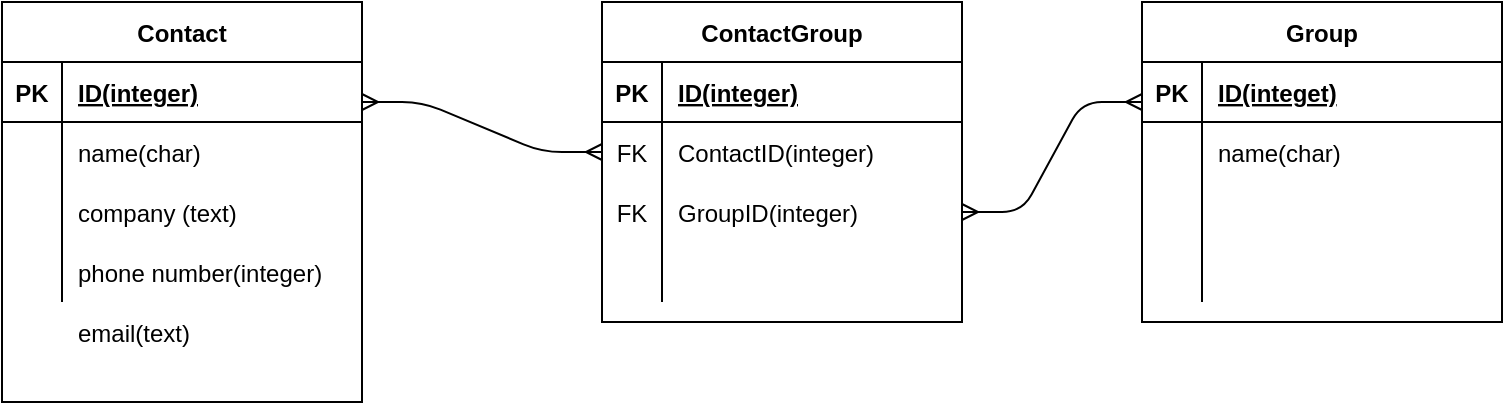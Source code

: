 <mxfile version="14.3.1" type="github">
  <diagram id="73qHyxs_HKvObAy5EpFi" name="Page-1">
    <mxGraphModel dx="1102" dy="611" grid="1" gridSize="10" guides="1" tooltips="1" connect="1" arrows="1" fold="1" page="1" pageScale="1" pageWidth="850" pageHeight="1100" math="0" shadow="0">
      <root>
        <mxCell id="0" />
        <mxCell id="1" parent="0" />
        <mxCell id="Bf_tDB9A9lp_U6bgwQCu-1" value="Contact" style="shape=table;startSize=30;container=1;collapsible=1;childLayout=tableLayout;fixedRows=1;rowLines=0;fontStyle=1;align=center;resizeLast=1;" vertex="1" parent="1">
          <mxGeometry x="60" y="70" width="180" height="200" as="geometry" />
        </mxCell>
        <mxCell id="Bf_tDB9A9lp_U6bgwQCu-2" value="" style="shape=partialRectangle;collapsible=0;dropTarget=0;pointerEvents=0;fillColor=none;top=0;left=0;bottom=1;right=0;points=[[0,0.5],[1,0.5]];portConstraint=eastwest;" vertex="1" parent="Bf_tDB9A9lp_U6bgwQCu-1">
          <mxGeometry y="30" width="180" height="30" as="geometry" />
        </mxCell>
        <mxCell id="Bf_tDB9A9lp_U6bgwQCu-3" value="PK" style="shape=partialRectangle;connectable=0;fillColor=none;top=0;left=0;bottom=0;right=0;fontStyle=1;overflow=hidden;" vertex="1" parent="Bf_tDB9A9lp_U6bgwQCu-2">
          <mxGeometry width="30" height="30" as="geometry" />
        </mxCell>
        <mxCell id="Bf_tDB9A9lp_U6bgwQCu-4" value="ID(integer)" style="shape=partialRectangle;connectable=0;fillColor=none;top=0;left=0;bottom=0;right=0;align=left;spacingLeft=6;fontStyle=5;overflow=hidden;" vertex="1" parent="Bf_tDB9A9lp_U6bgwQCu-2">
          <mxGeometry x="30" width="150" height="30" as="geometry" />
        </mxCell>
        <mxCell id="Bf_tDB9A9lp_U6bgwQCu-5" value="" style="shape=partialRectangle;collapsible=0;dropTarget=0;pointerEvents=0;fillColor=none;top=0;left=0;bottom=0;right=0;points=[[0,0.5],[1,0.5]];portConstraint=eastwest;" vertex="1" parent="Bf_tDB9A9lp_U6bgwQCu-1">
          <mxGeometry y="60" width="180" height="30" as="geometry" />
        </mxCell>
        <mxCell id="Bf_tDB9A9lp_U6bgwQCu-6" value="" style="shape=partialRectangle;connectable=0;fillColor=none;top=0;left=0;bottom=0;right=0;editable=1;overflow=hidden;" vertex="1" parent="Bf_tDB9A9lp_U6bgwQCu-5">
          <mxGeometry width="30" height="30" as="geometry" />
        </mxCell>
        <mxCell id="Bf_tDB9A9lp_U6bgwQCu-7" value="name(char)" style="shape=partialRectangle;connectable=0;fillColor=none;top=0;left=0;bottom=0;right=0;align=left;spacingLeft=6;overflow=hidden;" vertex="1" parent="Bf_tDB9A9lp_U6bgwQCu-5">
          <mxGeometry x="30" width="150" height="30" as="geometry" />
        </mxCell>
        <mxCell id="Bf_tDB9A9lp_U6bgwQCu-8" value="" style="shape=partialRectangle;collapsible=0;dropTarget=0;pointerEvents=0;fillColor=none;top=0;left=0;bottom=0;right=0;points=[[0,0.5],[1,0.5]];portConstraint=eastwest;" vertex="1" parent="Bf_tDB9A9lp_U6bgwQCu-1">
          <mxGeometry y="90" width="180" height="30" as="geometry" />
        </mxCell>
        <mxCell id="Bf_tDB9A9lp_U6bgwQCu-9" value="" style="shape=partialRectangle;connectable=0;fillColor=none;top=0;left=0;bottom=0;right=0;editable=1;overflow=hidden;" vertex="1" parent="Bf_tDB9A9lp_U6bgwQCu-8">
          <mxGeometry width="30" height="30" as="geometry" />
        </mxCell>
        <mxCell id="Bf_tDB9A9lp_U6bgwQCu-10" value="company (text)" style="shape=partialRectangle;connectable=0;fillColor=none;top=0;left=0;bottom=0;right=0;align=left;spacingLeft=6;overflow=hidden;" vertex="1" parent="Bf_tDB9A9lp_U6bgwQCu-8">
          <mxGeometry x="30" width="150" height="30" as="geometry" />
        </mxCell>
        <mxCell id="Bf_tDB9A9lp_U6bgwQCu-11" value="" style="shape=partialRectangle;collapsible=0;dropTarget=0;pointerEvents=0;fillColor=none;top=0;left=0;bottom=0;right=0;points=[[0,0.5],[1,0.5]];portConstraint=eastwest;" vertex="1" parent="Bf_tDB9A9lp_U6bgwQCu-1">
          <mxGeometry y="120" width="180" height="30" as="geometry" />
        </mxCell>
        <mxCell id="Bf_tDB9A9lp_U6bgwQCu-12" value="" style="shape=partialRectangle;connectable=0;fillColor=none;top=0;left=0;bottom=0;right=0;editable=1;overflow=hidden;" vertex="1" parent="Bf_tDB9A9lp_U6bgwQCu-11">
          <mxGeometry width="30" height="30" as="geometry" />
        </mxCell>
        <mxCell id="Bf_tDB9A9lp_U6bgwQCu-13" value="phone number(integer)" style="shape=partialRectangle;connectable=0;fillColor=none;top=0;left=0;bottom=0;right=0;align=left;spacingLeft=6;overflow=hidden;" vertex="1" parent="Bf_tDB9A9lp_U6bgwQCu-11">
          <mxGeometry x="30" width="150" height="30" as="geometry" />
        </mxCell>
        <mxCell id="Bf_tDB9A9lp_U6bgwQCu-14" value="" style="shape=partialRectangle;collapsible=0;dropTarget=0;pointerEvents=0;fillColor=none;top=0;left=0;bottom=0;right=0;points=[[0,0.5],[1,0.5]];portConstraint=eastwest;" vertex="1" parent="1">
          <mxGeometry x="60" y="220" width="180" height="30" as="geometry" />
        </mxCell>
        <mxCell id="Bf_tDB9A9lp_U6bgwQCu-15" value="" style="shape=partialRectangle;connectable=0;fillColor=none;top=0;left=0;bottom=0;right=0;editable=1;overflow=hidden;" vertex="1" parent="Bf_tDB9A9lp_U6bgwQCu-14">
          <mxGeometry width="30" height="30" as="geometry" />
        </mxCell>
        <mxCell id="Bf_tDB9A9lp_U6bgwQCu-16" value="email(text)" style="shape=partialRectangle;connectable=0;fillColor=none;top=0;left=0;bottom=0;right=0;align=left;spacingLeft=6;overflow=hidden;" vertex="1" parent="Bf_tDB9A9lp_U6bgwQCu-14">
          <mxGeometry x="30" width="150" height="30" as="geometry" />
        </mxCell>
        <mxCell id="Bf_tDB9A9lp_U6bgwQCu-17" value="ContactGroup" style="shape=table;startSize=30;container=1;collapsible=1;childLayout=tableLayout;fixedRows=1;rowLines=0;fontStyle=1;align=center;resizeLast=1;" vertex="1" parent="1">
          <mxGeometry x="360" y="70" width="180" height="160" as="geometry" />
        </mxCell>
        <mxCell id="Bf_tDB9A9lp_U6bgwQCu-18" value="" style="shape=partialRectangle;collapsible=0;dropTarget=0;pointerEvents=0;fillColor=none;top=0;left=0;bottom=1;right=0;points=[[0,0.5],[1,0.5]];portConstraint=eastwest;" vertex="1" parent="Bf_tDB9A9lp_U6bgwQCu-17">
          <mxGeometry y="30" width="180" height="30" as="geometry" />
        </mxCell>
        <mxCell id="Bf_tDB9A9lp_U6bgwQCu-19" value="PK" style="shape=partialRectangle;connectable=0;fillColor=none;top=0;left=0;bottom=0;right=0;fontStyle=1;overflow=hidden;" vertex="1" parent="Bf_tDB9A9lp_U6bgwQCu-18">
          <mxGeometry width="30" height="30" as="geometry" />
        </mxCell>
        <mxCell id="Bf_tDB9A9lp_U6bgwQCu-20" value="ID(integer)" style="shape=partialRectangle;connectable=0;fillColor=none;top=0;left=0;bottom=0;right=0;align=left;spacingLeft=6;fontStyle=5;overflow=hidden;" vertex="1" parent="Bf_tDB9A9lp_U6bgwQCu-18">
          <mxGeometry x="30" width="150" height="30" as="geometry" />
        </mxCell>
        <mxCell id="Bf_tDB9A9lp_U6bgwQCu-21" value="" style="shape=partialRectangle;collapsible=0;dropTarget=0;pointerEvents=0;fillColor=none;top=0;left=0;bottom=0;right=0;points=[[0,0.5],[1,0.5]];portConstraint=eastwest;" vertex="1" parent="Bf_tDB9A9lp_U6bgwQCu-17">
          <mxGeometry y="60" width="180" height="30" as="geometry" />
        </mxCell>
        <mxCell id="Bf_tDB9A9lp_U6bgwQCu-22" value="FK" style="shape=partialRectangle;connectable=0;fillColor=none;top=0;left=0;bottom=0;right=0;editable=1;overflow=hidden;" vertex="1" parent="Bf_tDB9A9lp_U6bgwQCu-21">
          <mxGeometry width="30" height="30" as="geometry" />
        </mxCell>
        <mxCell id="Bf_tDB9A9lp_U6bgwQCu-23" value="ContactID(integer)" style="shape=partialRectangle;connectable=0;fillColor=none;top=0;left=0;bottom=0;right=0;align=left;spacingLeft=6;overflow=hidden;" vertex="1" parent="Bf_tDB9A9lp_U6bgwQCu-21">
          <mxGeometry x="30" width="150" height="30" as="geometry" />
        </mxCell>
        <mxCell id="Bf_tDB9A9lp_U6bgwQCu-24" value="" style="shape=partialRectangle;collapsible=0;dropTarget=0;pointerEvents=0;fillColor=none;top=0;left=0;bottom=0;right=0;points=[[0,0.5],[1,0.5]];portConstraint=eastwest;" vertex="1" parent="Bf_tDB9A9lp_U6bgwQCu-17">
          <mxGeometry y="90" width="180" height="30" as="geometry" />
        </mxCell>
        <mxCell id="Bf_tDB9A9lp_U6bgwQCu-25" value="FK" style="shape=partialRectangle;connectable=0;fillColor=none;top=0;left=0;bottom=0;right=0;editable=1;overflow=hidden;" vertex="1" parent="Bf_tDB9A9lp_U6bgwQCu-24">
          <mxGeometry width="30" height="30" as="geometry" />
        </mxCell>
        <mxCell id="Bf_tDB9A9lp_U6bgwQCu-26" value="GroupID(integer)" style="shape=partialRectangle;connectable=0;fillColor=none;top=0;left=0;bottom=0;right=0;align=left;spacingLeft=6;overflow=hidden;" vertex="1" parent="Bf_tDB9A9lp_U6bgwQCu-24">
          <mxGeometry x="30" width="150" height="30" as="geometry" />
        </mxCell>
        <mxCell id="Bf_tDB9A9lp_U6bgwQCu-27" value="" style="shape=partialRectangle;collapsible=0;dropTarget=0;pointerEvents=0;fillColor=none;top=0;left=0;bottom=0;right=0;points=[[0,0.5],[1,0.5]];portConstraint=eastwest;" vertex="1" parent="Bf_tDB9A9lp_U6bgwQCu-17">
          <mxGeometry y="120" width="180" height="30" as="geometry" />
        </mxCell>
        <mxCell id="Bf_tDB9A9lp_U6bgwQCu-28" value="" style="shape=partialRectangle;connectable=0;fillColor=none;top=0;left=0;bottom=0;right=0;editable=1;overflow=hidden;" vertex="1" parent="Bf_tDB9A9lp_U6bgwQCu-27">
          <mxGeometry width="30" height="30" as="geometry" />
        </mxCell>
        <mxCell id="Bf_tDB9A9lp_U6bgwQCu-29" value="" style="shape=partialRectangle;connectable=0;fillColor=none;top=0;left=0;bottom=0;right=0;align=left;spacingLeft=6;overflow=hidden;" vertex="1" parent="Bf_tDB9A9lp_U6bgwQCu-27">
          <mxGeometry x="30" width="150" height="30" as="geometry" />
        </mxCell>
        <mxCell id="Bf_tDB9A9lp_U6bgwQCu-30" value="Group" style="shape=table;startSize=30;container=1;collapsible=1;childLayout=tableLayout;fixedRows=1;rowLines=0;fontStyle=1;align=center;resizeLast=1;" vertex="1" parent="1">
          <mxGeometry x="630" y="70" width="180" height="160" as="geometry" />
        </mxCell>
        <mxCell id="Bf_tDB9A9lp_U6bgwQCu-31" value="" style="shape=partialRectangle;collapsible=0;dropTarget=0;pointerEvents=0;fillColor=none;top=0;left=0;bottom=1;right=0;points=[[0,0.5],[1,0.5]];portConstraint=eastwest;" vertex="1" parent="Bf_tDB9A9lp_U6bgwQCu-30">
          <mxGeometry y="30" width="180" height="30" as="geometry" />
        </mxCell>
        <mxCell id="Bf_tDB9A9lp_U6bgwQCu-32" value="PK" style="shape=partialRectangle;connectable=0;fillColor=none;top=0;left=0;bottom=0;right=0;fontStyle=1;overflow=hidden;" vertex="1" parent="Bf_tDB9A9lp_U6bgwQCu-31">
          <mxGeometry width="30" height="30" as="geometry" />
        </mxCell>
        <mxCell id="Bf_tDB9A9lp_U6bgwQCu-33" value="ID(integet)" style="shape=partialRectangle;connectable=0;fillColor=none;top=0;left=0;bottom=0;right=0;align=left;spacingLeft=6;fontStyle=5;overflow=hidden;" vertex="1" parent="Bf_tDB9A9lp_U6bgwQCu-31">
          <mxGeometry x="30" width="150" height="30" as="geometry" />
        </mxCell>
        <mxCell id="Bf_tDB9A9lp_U6bgwQCu-34" value="" style="shape=partialRectangle;collapsible=0;dropTarget=0;pointerEvents=0;fillColor=none;top=0;left=0;bottom=0;right=0;points=[[0,0.5],[1,0.5]];portConstraint=eastwest;" vertex="1" parent="Bf_tDB9A9lp_U6bgwQCu-30">
          <mxGeometry y="60" width="180" height="30" as="geometry" />
        </mxCell>
        <mxCell id="Bf_tDB9A9lp_U6bgwQCu-35" value="" style="shape=partialRectangle;connectable=0;fillColor=none;top=0;left=0;bottom=0;right=0;editable=1;overflow=hidden;" vertex="1" parent="Bf_tDB9A9lp_U6bgwQCu-34">
          <mxGeometry width="30" height="30" as="geometry" />
        </mxCell>
        <mxCell id="Bf_tDB9A9lp_U6bgwQCu-36" value="name(char)" style="shape=partialRectangle;connectable=0;fillColor=none;top=0;left=0;bottom=0;right=0;align=left;spacingLeft=6;overflow=hidden;" vertex="1" parent="Bf_tDB9A9lp_U6bgwQCu-34">
          <mxGeometry x="30" width="150" height="30" as="geometry" />
        </mxCell>
        <mxCell id="Bf_tDB9A9lp_U6bgwQCu-37" value="" style="shape=partialRectangle;collapsible=0;dropTarget=0;pointerEvents=0;fillColor=none;top=0;left=0;bottom=0;right=0;points=[[0,0.5],[1,0.5]];portConstraint=eastwest;" vertex="1" parent="Bf_tDB9A9lp_U6bgwQCu-30">
          <mxGeometry y="90" width="180" height="30" as="geometry" />
        </mxCell>
        <mxCell id="Bf_tDB9A9lp_U6bgwQCu-38" value="" style="shape=partialRectangle;connectable=0;fillColor=none;top=0;left=0;bottom=0;right=0;editable=1;overflow=hidden;" vertex="1" parent="Bf_tDB9A9lp_U6bgwQCu-37">
          <mxGeometry width="30" height="30" as="geometry" />
        </mxCell>
        <mxCell id="Bf_tDB9A9lp_U6bgwQCu-39" value="" style="shape=partialRectangle;connectable=0;fillColor=none;top=0;left=0;bottom=0;right=0;align=left;spacingLeft=6;overflow=hidden;" vertex="1" parent="Bf_tDB9A9lp_U6bgwQCu-37">
          <mxGeometry x="30" width="150" height="30" as="geometry" />
        </mxCell>
        <mxCell id="Bf_tDB9A9lp_U6bgwQCu-40" value="" style="shape=partialRectangle;collapsible=0;dropTarget=0;pointerEvents=0;fillColor=none;top=0;left=0;bottom=0;right=0;points=[[0,0.5],[1,0.5]];portConstraint=eastwest;" vertex="1" parent="Bf_tDB9A9lp_U6bgwQCu-30">
          <mxGeometry y="120" width="180" height="30" as="geometry" />
        </mxCell>
        <mxCell id="Bf_tDB9A9lp_U6bgwQCu-41" value="" style="shape=partialRectangle;connectable=0;fillColor=none;top=0;left=0;bottom=0;right=0;editable=1;overflow=hidden;" vertex="1" parent="Bf_tDB9A9lp_U6bgwQCu-40">
          <mxGeometry width="30" height="30" as="geometry" />
        </mxCell>
        <mxCell id="Bf_tDB9A9lp_U6bgwQCu-42" value="" style="shape=partialRectangle;connectable=0;fillColor=none;top=0;left=0;bottom=0;right=0;align=left;spacingLeft=6;overflow=hidden;" vertex="1" parent="Bf_tDB9A9lp_U6bgwQCu-40">
          <mxGeometry x="30" width="150" height="30" as="geometry" />
        </mxCell>
        <mxCell id="Bf_tDB9A9lp_U6bgwQCu-43" value="" style="edgeStyle=entityRelationEdgeStyle;fontSize=12;html=1;endArrow=ERmany;startArrow=ERmany;exitX=1;exitY=0.25;exitDx=0;exitDy=0;entryX=0;entryY=0.5;entryDx=0;entryDy=0;" edge="1" parent="1" source="Bf_tDB9A9lp_U6bgwQCu-1" target="Bf_tDB9A9lp_U6bgwQCu-21">
          <mxGeometry width="100" height="100" relative="1" as="geometry">
            <mxPoint x="270" y="240" as="sourcePoint" />
            <mxPoint x="340" y="140" as="targetPoint" />
          </mxGeometry>
        </mxCell>
        <mxCell id="Bf_tDB9A9lp_U6bgwQCu-44" value="" style="edgeStyle=entityRelationEdgeStyle;fontSize=12;html=1;endArrow=ERmany;startArrow=ERmany;exitX=1;exitY=0.5;exitDx=0;exitDy=0;" edge="1" parent="1" source="Bf_tDB9A9lp_U6bgwQCu-24">
          <mxGeometry width="100" height="100" relative="1" as="geometry">
            <mxPoint x="530" y="220" as="sourcePoint" />
            <mxPoint x="630" y="120" as="targetPoint" />
          </mxGeometry>
        </mxCell>
      </root>
    </mxGraphModel>
  </diagram>
</mxfile>
